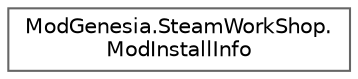 digraph "Graphical Class Hierarchy"
{
 // LATEX_PDF_SIZE
  bgcolor="transparent";
  edge [fontname=Helvetica,fontsize=10,labelfontname=Helvetica,labelfontsize=10];
  node [fontname=Helvetica,fontsize=10,shape=box,height=0.2,width=0.4];
  rankdir="LR";
  Node0 [label="ModGenesia.SteamWorkShop.\lModInstallInfo",height=0.2,width=0.4,color="grey40", fillcolor="white", style="filled",URL="$class_mod_genesia_1_1_steam_work_shop_1_1_mod_install_info.html",tooltip=" "];
}
